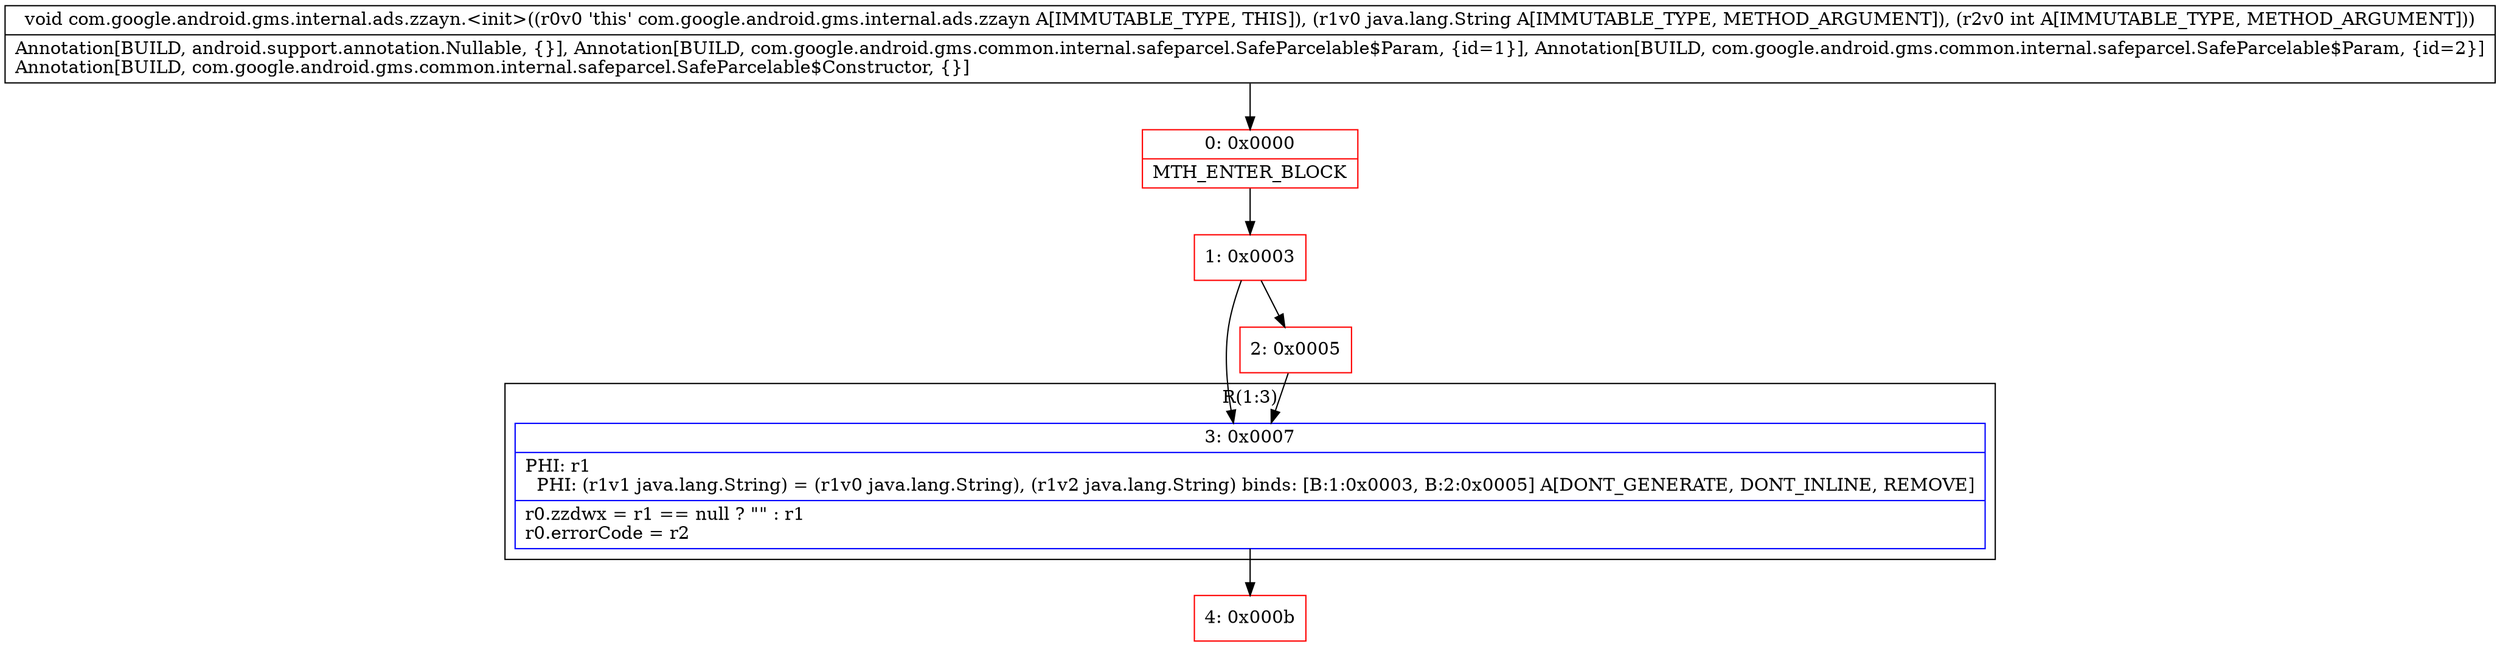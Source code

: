 digraph "CFG forcom.google.android.gms.internal.ads.zzayn.\<init\>(Ljava\/lang\/String;I)V" {
subgraph cluster_Region_1869031622 {
label = "R(1:3)";
node [shape=record,color=blue];
Node_3 [shape=record,label="{3\:\ 0x0007|PHI: r1 \l  PHI: (r1v1 java.lang.String) = (r1v0 java.lang.String), (r1v2 java.lang.String) binds: [B:1:0x0003, B:2:0x0005] A[DONT_GENERATE, DONT_INLINE, REMOVE]\l|r0.zzdwx = r1 == null ? \"\" : r1\lr0.errorCode = r2\l}"];
}
Node_0 [shape=record,color=red,label="{0\:\ 0x0000|MTH_ENTER_BLOCK\l}"];
Node_1 [shape=record,color=red,label="{1\:\ 0x0003}"];
Node_2 [shape=record,color=red,label="{2\:\ 0x0005}"];
Node_4 [shape=record,color=red,label="{4\:\ 0x000b}"];
MethodNode[shape=record,label="{void com.google.android.gms.internal.ads.zzayn.\<init\>((r0v0 'this' com.google.android.gms.internal.ads.zzayn A[IMMUTABLE_TYPE, THIS]), (r1v0 java.lang.String A[IMMUTABLE_TYPE, METHOD_ARGUMENT]), (r2v0 int A[IMMUTABLE_TYPE, METHOD_ARGUMENT]))  | Annotation[BUILD, android.support.annotation.Nullable, \{\}], Annotation[BUILD, com.google.android.gms.common.internal.safeparcel.SafeParcelable$Param, \{id=1\}], Annotation[BUILD, com.google.android.gms.common.internal.safeparcel.SafeParcelable$Param, \{id=2\}]\lAnnotation[BUILD, com.google.android.gms.common.internal.safeparcel.SafeParcelable$Constructor, \{\}]\l}"];
MethodNode -> Node_0;
Node_3 -> Node_4;
Node_0 -> Node_1;
Node_1 -> Node_2;
Node_1 -> Node_3;
Node_2 -> Node_3;
}

